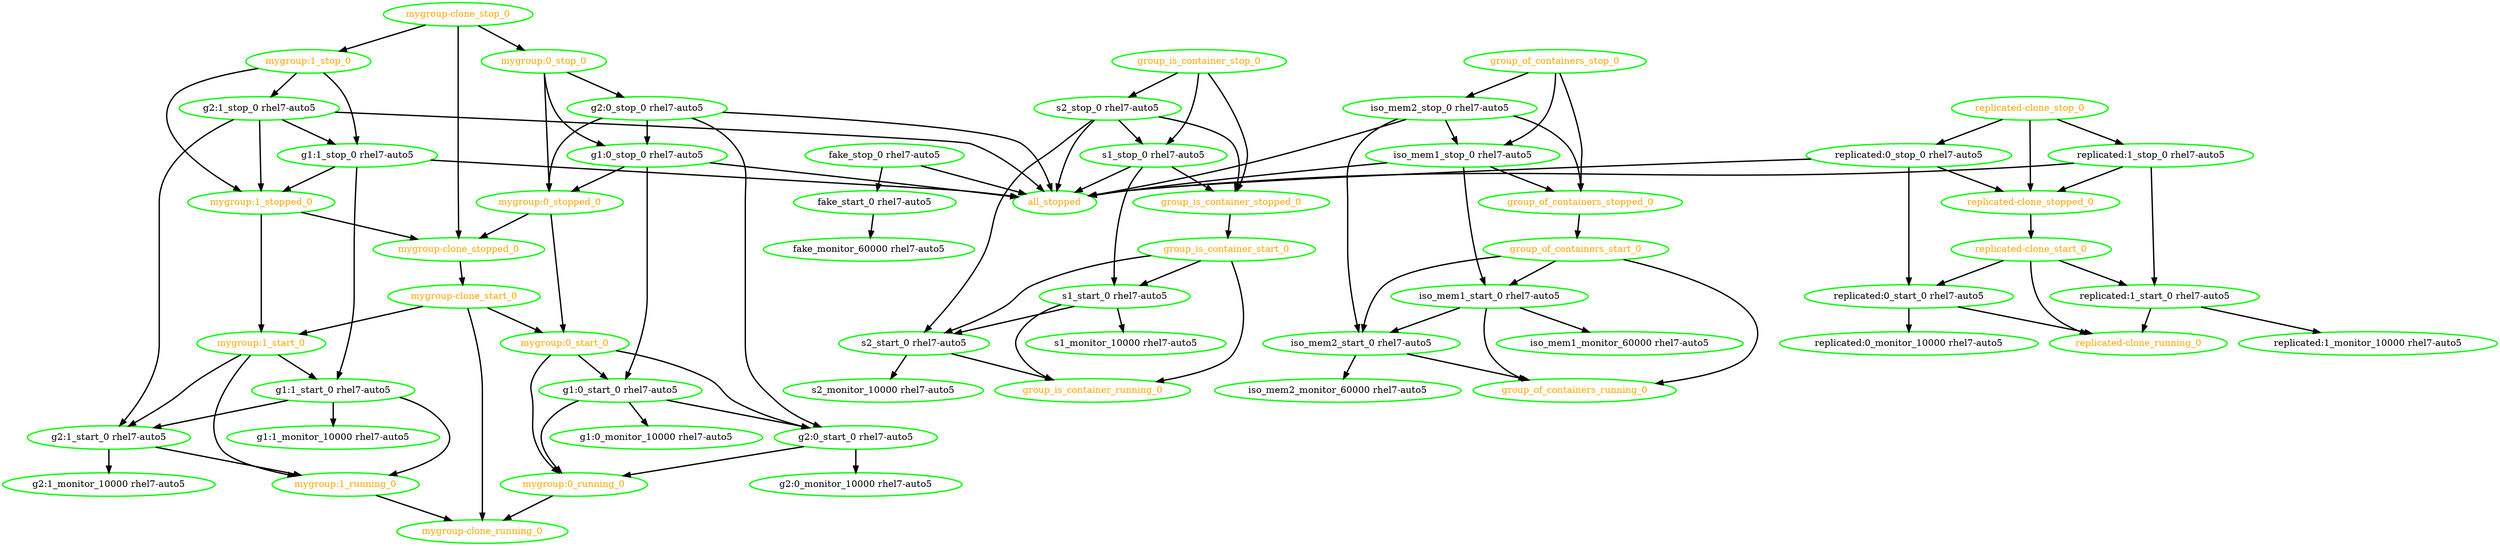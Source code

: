  digraph "g" {
"all_stopped" [ style=bold color="green" fontcolor="orange"]
"fake_monitor_60000 rhel7-auto5" [ style=bold color="green" fontcolor="black"]
"fake_start_0 rhel7-auto5" -> "fake_monitor_60000 rhel7-auto5" [ style = bold]
"fake_start_0 rhel7-auto5" [ style=bold color="green" fontcolor="black"]
"fake_stop_0 rhel7-auto5" -> "all_stopped" [ style = bold]
"fake_stop_0 rhel7-auto5" -> "fake_start_0 rhel7-auto5" [ style = bold]
"fake_stop_0 rhel7-auto5" [ style=bold color="green" fontcolor="black"]
"g1:0_monitor_10000 rhel7-auto5" [ style=bold color="green" fontcolor="black"]
"g1:0_start_0 rhel7-auto5" -> "g1:0_monitor_10000 rhel7-auto5" [ style = bold]
"g1:0_start_0 rhel7-auto5" -> "g2:0_start_0 rhel7-auto5" [ style = bold]
"g1:0_start_0 rhel7-auto5" -> "mygroup:0_running_0" [ style = bold]
"g1:0_start_0 rhel7-auto5" [ style=bold color="green" fontcolor="black"]
"g1:0_stop_0 rhel7-auto5" -> "all_stopped" [ style = bold]
"g1:0_stop_0 rhel7-auto5" -> "g1:0_start_0 rhel7-auto5" [ style = bold]
"g1:0_stop_0 rhel7-auto5" -> "mygroup:0_stopped_0" [ style = bold]
"g1:0_stop_0 rhel7-auto5" [ style=bold color="green" fontcolor="black"]
"g1:1_monitor_10000 rhel7-auto5" [ style=bold color="green" fontcolor="black"]
"g1:1_start_0 rhel7-auto5" -> "g1:1_monitor_10000 rhel7-auto5" [ style = bold]
"g1:1_start_0 rhel7-auto5" -> "g2:1_start_0 rhel7-auto5" [ style = bold]
"g1:1_start_0 rhel7-auto5" -> "mygroup:1_running_0" [ style = bold]
"g1:1_start_0 rhel7-auto5" [ style=bold color="green" fontcolor="black"]
"g1:1_stop_0 rhel7-auto5" -> "all_stopped" [ style = bold]
"g1:1_stop_0 rhel7-auto5" -> "g1:1_start_0 rhel7-auto5" [ style = bold]
"g1:1_stop_0 rhel7-auto5" -> "mygroup:1_stopped_0" [ style = bold]
"g1:1_stop_0 rhel7-auto5" [ style=bold color="green" fontcolor="black"]
"g2:0_monitor_10000 rhel7-auto5" [ style=bold color="green" fontcolor="black"]
"g2:0_start_0 rhel7-auto5" -> "g2:0_monitor_10000 rhel7-auto5" [ style = bold]
"g2:0_start_0 rhel7-auto5" -> "mygroup:0_running_0" [ style = bold]
"g2:0_start_0 rhel7-auto5" [ style=bold color="green" fontcolor="black"]
"g2:0_stop_0 rhel7-auto5" -> "all_stopped" [ style = bold]
"g2:0_stop_0 rhel7-auto5" -> "g1:0_stop_0 rhel7-auto5" [ style = bold]
"g2:0_stop_0 rhel7-auto5" -> "g2:0_start_0 rhel7-auto5" [ style = bold]
"g2:0_stop_0 rhel7-auto5" -> "mygroup:0_stopped_0" [ style = bold]
"g2:0_stop_0 rhel7-auto5" [ style=bold color="green" fontcolor="black"]
"g2:1_monitor_10000 rhel7-auto5" [ style=bold color="green" fontcolor="black"]
"g2:1_start_0 rhel7-auto5" -> "g2:1_monitor_10000 rhel7-auto5" [ style = bold]
"g2:1_start_0 rhel7-auto5" -> "mygroup:1_running_0" [ style = bold]
"g2:1_start_0 rhel7-auto5" [ style=bold color="green" fontcolor="black"]
"g2:1_stop_0 rhel7-auto5" -> "all_stopped" [ style = bold]
"g2:1_stop_0 rhel7-auto5" -> "g1:1_stop_0 rhel7-auto5" [ style = bold]
"g2:1_stop_0 rhel7-auto5" -> "g2:1_start_0 rhel7-auto5" [ style = bold]
"g2:1_stop_0 rhel7-auto5" -> "mygroup:1_stopped_0" [ style = bold]
"g2:1_stop_0 rhel7-auto5" [ style=bold color="green" fontcolor="black"]
"group_is_container_running_0" [ style=bold color="green" fontcolor="orange"]
"group_is_container_start_0" -> "group_is_container_running_0" [ style = bold]
"group_is_container_start_0" -> "s1_start_0 rhel7-auto5" [ style = bold]
"group_is_container_start_0" -> "s2_start_0 rhel7-auto5" [ style = bold]
"group_is_container_start_0" [ style=bold color="green" fontcolor="orange"]
"group_is_container_stop_0" -> "group_is_container_stopped_0" [ style = bold]
"group_is_container_stop_0" -> "s1_stop_0 rhel7-auto5" [ style = bold]
"group_is_container_stop_0" -> "s2_stop_0 rhel7-auto5" [ style = bold]
"group_is_container_stop_0" [ style=bold color="green" fontcolor="orange"]
"group_is_container_stopped_0" -> "group_is_container_start_0" [ style = bold]
"group_is_container_stopped_0" [ style=bold color="green" fontcolor="orange"]
"group_of_containers_running_0" [ style=bold color="green" fontcolor="orange"]
"group_of_containers_start_0" -> "group_of_containers_running_0" [ style = bold]
"group_of_containers_start_0" -> "iso_mem1_start_0 rhel7-auto5" [ style = bold]
"group_of_containers_start_0" -> "iso_mem2_start_0 rhel7-auto5" [ style = bold]
"group_of_containers_start_0" [ style=bold color="green" fontcolor="orange"]
"group_of_containers_stop_0" -> "group_of_containers_stopped_0" [ style = bold]
"group_of_containers_stop_0" -> "iso_mem1_stop_0 rhel7-auto5" [ style = bold]
"group_of_containers_stop_0" -> "iso_mem2_stop_0 rhel7-auto5" [ style = bold]
"group_of_containers_stop_0" [ style=bold color="green" fontcolor="orange"]
"group_of_containers_stopped_0" -> "group_of_containers_start_0" [ style = bold]
"group_of_containers_stopped_0" [ style=bold color="green" fontcolor="orange"]
"iso_mem1_monitor_60000 rhel7-auto5" [ style=bold color="green" fontcolor="black"]
"iso_mem1_start_0 rhel7-auto5" -> "group_of_containers_running_0" [ style = bold]
"iso_mem1_start_0 rhel7-auto5" -> "iso_mem1_monitor_60000 rhel7-auto5" [ style = bold]
"iso_mem1_start_0 rhel7-auto5" -> "iso_mem2_start_0 rhel7-auto5" [ style = bold]
"iso_mem1_start_0 rhel7-auto5" [ style=bold color="green" fontcolor="black"]
"iso_mem1_stop_0 rhel7-auto5" -> "all_stopped" [ style = bold]
"iso_mem1_stop_0 rhel7-auto5" -> "group_of_containers_stopped_0" [ style = bold]
"iso_mem1_stop_0 rhel7-auto5" -> "iso_mem1_start_0 rhel7-auto5" [ style = bold]
"iso_mem1_stop_0 rhel7-auto5" [ style=bold color="green" fontcolor="black"]
"iso_mem2_monitor_60000 rhel7-auto5" [ style=bold color="green" fontcolor="black"]
"iso_mem2_start_0 rhel7-auto5" -> "group_of_containers_running_0" [ style = bold]
"iso_mem2_start_0 rhel7-auto5" -> "iso_mem2_monitor_60000 rhel7-auto5" [ style = bold]
"iso_mem2_start_0 rhel7-auto5" [ style=bold color="green" fontcolor="black"]
"iso_mem2_stop_0 rhel7-auto5" -> "all_stopped" [ style = bold]
"iso_mem2_stop_0 rhel7-auto5" -> "group_of_containers_stopped_0" [ style = bold]
"iso_mem2_stop_0 rhel7-auto5" -> "iso_mem1_stop_0 rhel7-auto5" [ style = bold]
"iso_mem2_stop_0 rhel7-auto5" -> "iso_mem2_start_0 rhel7-auto5" [ style = bold]
"iso_mem2_stop_0 rhel7-auto5" [ style=bold color="green" fontcolor="black"]
"mygroup-clone_running_0" [ style=bold color="green" fontcolor="orange"]
"mygroup-clone_start_0" -> "mygroup-clone_running_0" [ style = bold]
"mygroup-clone_start_0" -> "mygroup:0_start_0" [ style = bold]
"mygroup-clone_start_0" -> "mygroup:1_start_0" [ style = bold]
"mygroup-clone_start_0" [ style=bold color="green" fontcolor="orange"]
"mygroup-clone_stop_0" -> "mygroup-clone_stopped_0" [ style = bold]
"mygroup-clone_stop_0" -> "mygroup:0_stop_0" [ style = bold]
"mygroup-clone_stop_0" -> "mygroup:1_stop_0" [ style = bold]
"mygroup-clone_stop_0" [ style=bold color="green" fontcolor="orange"]
"mygroup-clone_stopped_0" -> "mygroup-clone_start_0" [ style = bold]
"mygroup-clone_stopped_0" [ style=bold color="green" fontcolor="orange"]
"mygroup:0_running_0" -> "mygroup-clone_running_0" [ style = bold]
"mygroup:0_running_0" [ style=bold color="green" fontcolor="orange"]
"mygroup:0_start_0" -> "g1:0_start_0 rhel7-auto5" [ style = bold]
"mygroup:0_start_0" -> "g2:0_start_0 rhel7-auto5" [ style = bold]
"mygroup:0_start_0" -> "mygroup:0_running_0" [ style = bold]
"mygroup:0_start_0" [ style=bold color="green" fontcolor="orange"]
"mygroup:0_stop_0" -> "g1:0_stop_0 rhel7-auto5" [ style = bold]
"mygroup:0_stop_0" -> "g2:0_stop_0 rhel7-auto5" [ style = bold]
"mygroup:0_stop_0" -> "mygroup:0_stopped_0" [ style = bold]
"mygroup:0_stop_0" [ style=bold color="green" fontcolor="orange"]
"mygroup:0_stopped_0" -> "mygroup-clone_stopped_0" [ style = bold]
"mygroup:0_stopped_0" -> "mygroup:0_start_0" [ style = bold]
"mygroup:0_stopped_0" [ style=bold color="green" fontcolor="orange"]
"mygroup:1_running_0" -> "mygroup-clone_running_0" [ style = bold]
"mygroup:1_running_0" [ style=bold color="green" fontcolor="orange"]
"mygroup:1_start_0" -> "g1:1_start_0 rhel7-auto5" [ style = bold]
"mygroup:1_start_0" -> "g2:1_start_0 rhel7-auto5" [ style = bold]
"mygroup:1_start_0" -> "mygroup:1_running_0" [ style = bold]
"mygroup:1_start_0" [ style=bold color="green" fontcolor="orange"]
"mygroup:1_stop_0" -> "g1:1_stop_0 rhel7-auto5" [ style = bold]
"mygroup:1_stop_0" -> "g2:1_stop_0 rhel7-auto5" [ style = bold]
"mygroup:1_stop_0" -> "mygroup:1_stopped_0" [ style = bold]
"mygroup:1_stop_0" [ style=bold color="green" fontcolor="orange"]
"mygroup:1_stopped_0" -> "mygroup-clone_stopped_0" [ style = bold]
"mygroup:1_stopped_0" -> "mygroup:1_start_0" [ style = bold]
"mygroup:1_stopped_0" [ style=bold color="green" fontcolor="orange"]
"replicated-clone_running_0" [ style=bold color="green" fontcolor="orange"]
"replicated-clone_start_0" -> "replicated-clone_running_0" [ style = bold]
"replicated-clone_start_0" -> "replicated:0_start_0 rhel7-auto5" [ style = bold]
"replicated-clone_start_0" -> "replicated:1_start_0 rhel7-auto5" [ style = bold]
"replicated-clone_start_0" [ style=bold color="green" fontcolor="orange"]
"replicated-clone_stop_0" -> "replicated-clone_stopped_0" [ style = bold]
"replicated-clone_stop_0" -> "replicated:0_stop_0 rhel7-auto5" [ style = bold]
"replicated-clone_stop_0" -> "replicated:1_stop_0 rhel7-auto5" [ style = bold]
"replicated-clone_stop_0" [ style=bold color="green" fontcolor="orange"]
"replicated-clone_stopped_0" -> "replicated-clone_start_0" [ style = bold]
"replicated-clone_stopped_0" [ style=bold color="green" fontcolor="orange"]
"replicated:0_monitor_10000 rhel7-auto5" [ style=bold color="green" fontcolor="black"]
"replicated:0_start_0 rhel7-auto5" -> "replicated-clone_running_0" [ style = bold]
"replicated:0_start_0 rhel7-auto5" -> "replicated:0_monitor_10000 rhel7-auto5" [ style = bold]
"replicated:0_start_0 rhel7-auto5" [ style=bold color="green" fontcolor="black"]
"replicated:0_stop_0 rhel7-auto5" -> "all_stopped" [ style = bold]
"replicated:0_stop_0 rhel7-auto5" -> "replicated-clone_stopped_0" [ style = bold]
"replicated:0_stop_0 rhel7-auto5" -> "replicated:0_start_0 rhel7-auto5" [ style = bold]
"replicated:0_stop_0 rhel7-auto5" [ style=bold color="green" fontcolor="black"]
"replicated:1_monitor_10000 rhel7-auto5" [ style=bold color="green" fontcolor="black"]
"replicated:1_start_0 rhel7-auto5" -> "replicated-clone_running_0" [ style = bold]
"replicated:1_start_0 rhel7-auto5" -> "replicated:1_monitor_10000 rhel7-auto5" [ style = bold]
"replicated:1_start_0 rhel7-auto5" [ style=bold color="green" fontcolor="black"]
"replicated:1_stop_0 rhel7-auto5" -> "all_stopped" [ style = bold]
"replicated:1_stop_0 rhel7-auto5" -> "replicated-clone_stopped_0" [ style = bold]
"replicated:1_stop_0 rhel7-auto5" -> "replicated:1_start_0 rhel7-auto5" [ style = bold]
"replicated:1_stop_0 rhel7-auto5" [ style=bold color="green" fontcolor="black"]
"s1_monitor_10000 rhel7-auto5" [ style=bold color="green" fontcolor="black"]
"s1_start_0 rhel7-auto5" -> "group_is_container_running_0" [ style = bold]
"s1_start_0 rhel7-auto5" -> "s1_monitor_10000 rhel7-auto5" [ style = bold]
"s1_start_0 rhel7-auto5" -> "s2_start_0 rhel7-auto5" [ style = bold]
"s1_start_0 rhel7-auto5" [ style=bold color="green" fontcolor="black"]
"s1_stop_0 rhel7-auto5" -> "all_stopped" [ style = bold]
"s1_stop_0 rhel7-auto5" -> "group_is_container_stopped_0" [ style = bold]
"s1_stop_0 rhel7-auto5" -> "s1_start_0 rhel7-auto5" [ style = bold]
"s1_stop_0 rhel7-auto5" [ style=bold color="green" fontcolor="black"]
"s2_monitor_10000 rhel7-auto5" [ style=bold color="green" fontcolor="black"]
"s2_start_0 rhel7-auto5" -> "group_is_container_running_0" [ style = bold]
"s2_start_0 rhel7-auto5" -> "s2_monitor_10000 rhel7-auto5" [ style = bold]
"s2_start_0 rhel7-auto5" [ style=bold color="green" fontcolor="black"]
"s2_stop_0 rhel7-auto5" -> "all_stopped" [ style = bold]
"s2_stop_0 rhel7-auto5" -> "group_is_container_stopped_0" [ style = bold]
"s2_stop_0 rhel7-auto5" -> "s1_stop_0 rhel7-auto5" [ style = bold]
"s2_stop_0 rhel7-auto5" -> "s2_start_0 rhel7-auto5" [ style = bold]
"s2_stop_0 rhel7-auto5" [ style=bold color="green" fontcolor="black"]
}
